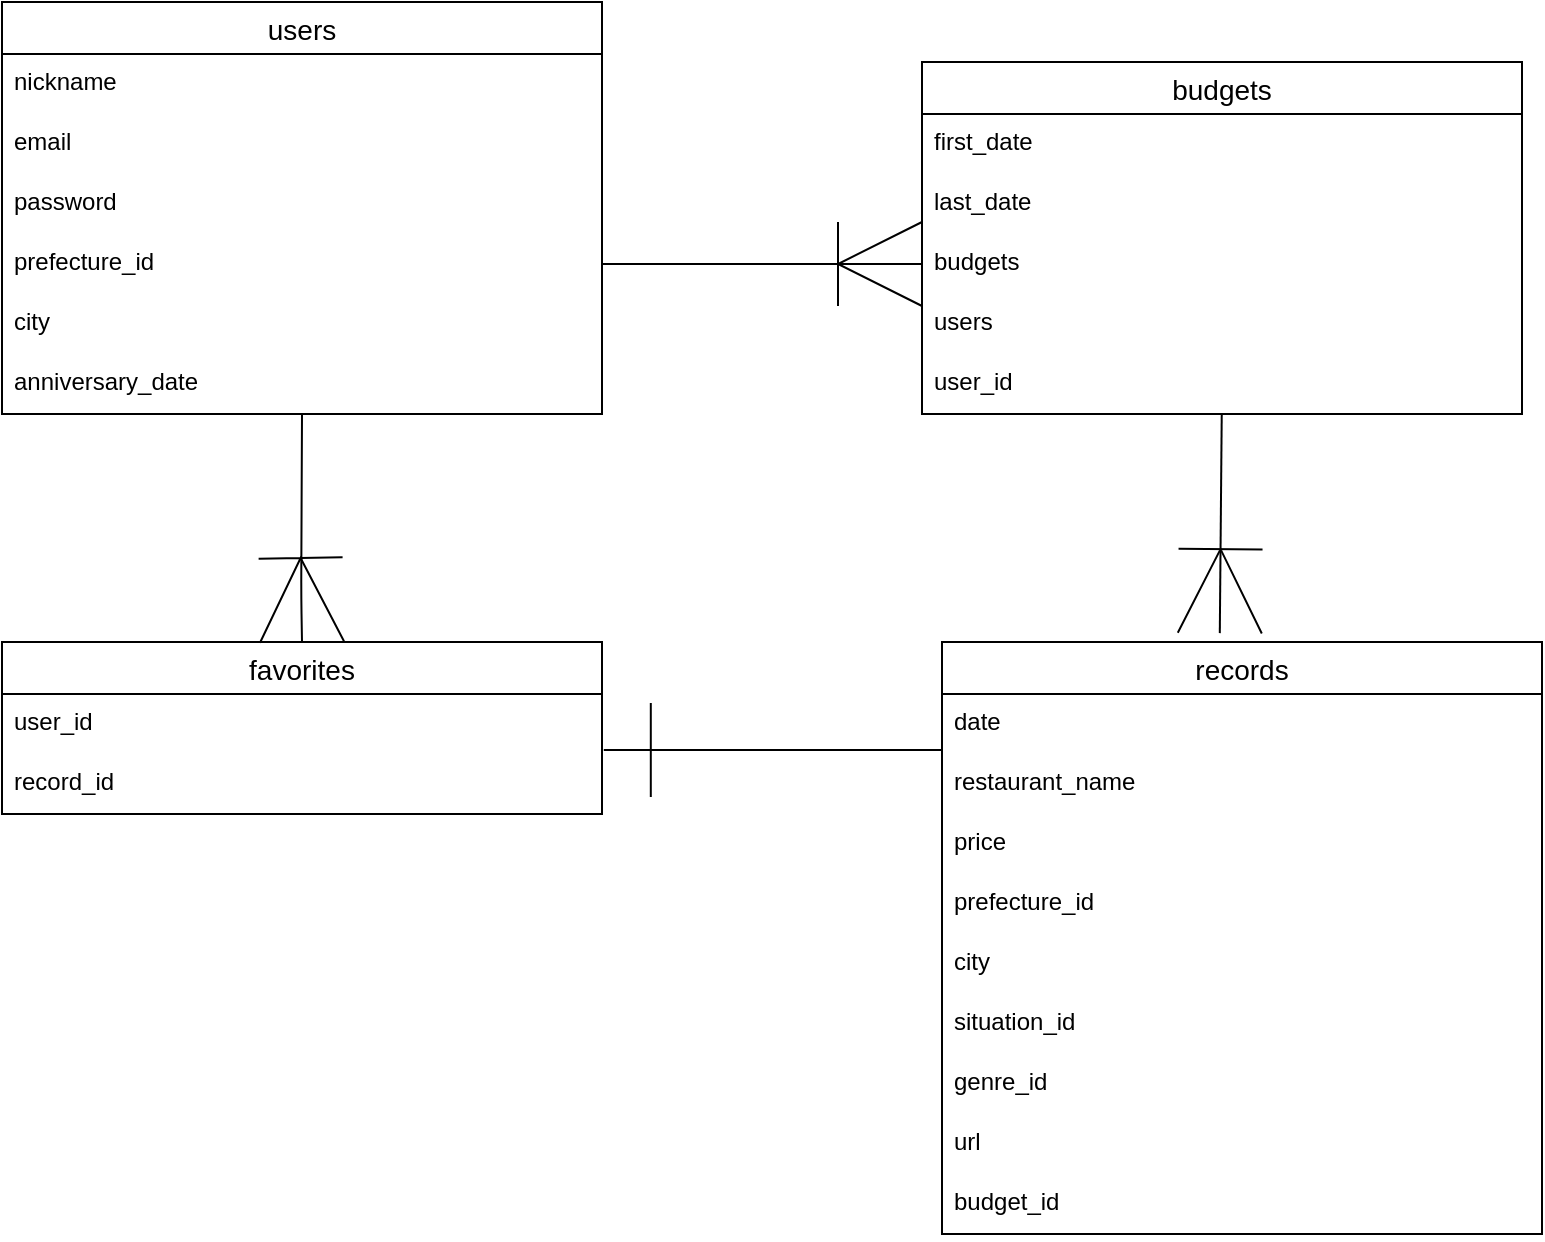 <mxfile>
    <diagram id="WNBrTy4EXudbZ9iz4nev" name="ページ1">
        <mxGraphModel dx="562" dy="964" grid="1" gridSize="10" guides="1" tooltips="1" connect="1" arrows="1" fold="1" page="1" pageScale="1" pageWidth="827" pageHeight="1169" math="0" shadow="0">
            <root>
                <mxCell id="0"/>
                <mxCell id="1" parent="0"/>
                <mxCell id="3" value="users" style="swimlane;fontStyle=0;childLayout=stackLayout;horizontal=1;startSize=26;horizontalStack=0;resizeParent=1;resizeParentMax=0;resizeLast=0;collapsible=1;marginBottom=0;align=center;fontSize=14;" vertex="1" parent="1">
                    <mxGeometry x="30" y="130" width="300" height="206" as="geometry"/>
                </mxCell>
                <mxCell id="4" value="nickname" style="text;strokeColor=none;fillColor=none;spacingLeft=4;spacingRight=4;overflow=hidden;rotatable=0;points=[[0,0.5],[1,0.5]];portConstraint=eastwest;fontSize=12;" vertex="1" parent="3">
                    <mxGeometry y="26" width="300" height="30" as="geometry"/>
                </mxCell>
                <mxCell id="5" value="email" style="text;strokeColor=none;fillColor=none;spacingLeft=4;spacingRight=4;overflow=hidden;rotatable=0;points=[[0,0.5],[1,0.5]];portConstraint=eastwest;fontSize=12;" vertex="1" parent="3">
                    <mxGeometry y="56" width="300" height="30" as="geometry"/>
                </mxCell>
                <mxCell id="6" value="password" style="text;strokeColor=none;fillColor=none;spacingLeft=4;spacingRight=4;overflow=hidden;rotatable=0;points=[[0,0.5],[1,0.5]];portConstraint=eastwest;fontSize=12;" vertex="1" parent="3">
                    <mxGeometry y="86" width="300" height="30" as="geometry"/>
                </mxCell>
                <mxCell id="37" value="prefecture_id" style="text;strokeColor=none;fillColor=none;spacingLeft=4;spacingRight=4;overflow=hidden;rotatable=0;points=[[0,0.5],[1,0.5]];portConstraint=eastwest;fontSize=12;" vertex="1" parent="3">
                    <mxGeometry y="116" width="300" height="30" as="geometry"/>
                </mxCell>
                <mxCell id="41" value="city" style="text;strokeColor=none;fillColor=none;spacingLeft=4;spacingRight=4;overflow=hidden;rotatable=0;points=[[0,0.5],[1,0.5]];portConstraint=eastwest;fontSize=12;" vertex="1" parent="3">
                    <mxGeometry y="146" width="300" height="30" as="geometry"/>
                </mxCell>
                <mxCell id="11" value="anniversary_date" style="text;strokeColor=none;fillColor=none;spacingLeft=4;spacingRight=4;overflow=hidden;rotatable=0;points=[[0,0.5],[1,0.5]];portConstraint=eastwest;fontSize=12;" vertex="1" parent="3">
                    <mxGeometry y="176" width="300" height="30" as="geometry"/>
                </mxCell>
                <mxCell id="13" value="budgets" style="swimlane;fontStyle=0;childLayout=stackLayout;horizontal=1;startSize=26;horizontalStack=0;resizeParent=1;resizeParentMax=0;resizeLast=0;collapsible=1;marginBottom=0;align=center;fontSize=14;" vertex="1" parent="1">
                    <mxGeometry x="490" y="160" width="300" height="176" as="geometry"/>
                </mxCell>
                <mxCell id="14" value="first_date" style="text;strokeColor=none;fillColor=none;spacingLeft=4;spacingRight=4;overflow=hidden;rotatable=0;points=[[0,0.5],[1,0.5]];portConstraint=eastwest;fontSize=12;" vertex="1" parent="13">
                    <mxGeometry y="26" width="300" height="30" as="geometry"/>
                </mxCell>
                <mxCell id="58" value="last_date" style="text;strokeColor=none;fillColor=none;spacingLeft=4;spacingRight=4;overflow=hidden;rotatable=0;points=[[0,0.5],[1,0.5]];portConstraint=eastwest;fontSize=12;" vertex="1" parent="13">
                    <mxGeometry y="56" width="300" height="30" as="geometry"/>
                </mxCell>
                <mxCell id="15" value="budgets" style="text;strokeColor=none;fillColor=none;spacingLeft=4;spacingRight=4;overflow=hidden;rotatable=0;points=[[0,0.5],[1,0.5]];portConstraint=eastwest;fontSize=12;" vertex="1" parent="13">
                    <mxGeometry y="86" width="300" height="30" as="geometry"/>
                </mxCell>
                <mxCell id="16" value="users" style="text;strokeColor=none;fillColor=none;spacingLeft=4;spacingRight=4;overflow=hidden;rotatable=0;points=[[0,0.5],[1,0.5]];portConstraint=eastwest;fontSize=12;" vertex="1" parent="13">
                    <mxGeometry y="116" width="300" height="30" as="geometry"/>
                </mxCell>
                <mxCell id="23" value="user_id" style="text;strokeColor=none;fillColor=none;spacingLeft=4;spacingRight=4;overflow=hidden;rotatable=0;points=[[0,0.5],[1,0.5]];portConstraint=eastwest;fontSize=12;" vertex="1" parent="13">
                    <mxGeometry y="146" width="300" height="30" as="geometry"/>
                </mxCell>
                <mxCell id="56" style="edgeStyle=elbowEdgeStyle;html=1;entryX=1.003;entryY=-0.067;entryDx=0;entryDy=0;entryPerimeter=0;elbow=vertical;endArrow=ERone;endFill=0;endSize=45;" edge="1" parent="1" source="24" target="29">
                    <mxGeometry relative="1" as="geometry"/>
                </mxCell>
                <mxCell id="24" value="records" style="swimlane;fontStyle=0;childLayout=stackLayout;horizontal=1;startSize=26;horizontalStack=0;resizeParent=1;resizeParentMax=0;resizeLast=0;collapsible=1;marginBottom=0;align=center;fontSize=14;" vertex="1" parent="1">
                    <mxGeometry x="500" y="450" width="300" height="296" as="geometry"/>
                </mxCell>
                <mxCell id="54" value="date" style="text;strokeColor=none;fillColor=none;spacingLeft=4;spacingRight=4;overflow=hidden;rotatable=0;points=[[0,0.5],[1,0.5]];portConstraint=eastwest;fontSize=12;" vertex="1" parent="24">
                    <mxGeometry y="26" width="300" height="30" as="geometry"/>
                </mxCell>
                <mxCell id="25" value="restaurant_name" style="text;strokeColor=none;fillColor=none;spacingLeft=4;spacingRight=4;overflow=hidden;rotatable=0;points=[[0,0.5],[1,0.5]];portConstraint=eastwest;fontSize=12;" vertex="1" parent="24">
                    <mxGeometry y="56" width="300" height="30" as="geometry"/>
                </mxCell>
                <mxCell id="39" value="price" style="text;strokeColor=none;fillColor=none;spacingLeft=4;spacingRight=4;overflow=hidden;rotatable=0;points=[[0,0.5],[1,0.5]];portConstraint=eastwest;fontSize=12;" vertex="1" parent="24">
                    <mxGeometry y="86" width="300" height="30" as="geometry"/>
                </mxCell>
                <mxCell id="26" value="prefecture_id" style="text;strokeColor=none;fillColor=none;spacingLeft=4;spacingRight=4;overflow=hidden;rotatable=0;points=[[0,0.5],[1,0.5]];portConstraint=eastwest;fontSize=12;" vertex="1" parent="24">
                    <mxGeometry y="116" width="300" height="30" as="geometry"/>
                </mxCell>
                <mxCell id="38" value="city" style="text;strokeColor=none;fillColor=none;spacingLeft=4;spacingRight=4;overflow=hidden;rotatable=0;points=[[0,0.5],[1,0.5]];portConstraint=eastwest;fontSize=12;" vertex="1" parent="24">
                    <mxGeometry y="146" width="300" height="30" as="geometry"/>
                </mxCell>
                <mxCell id="40" value="situation_id&#10;&#10;&#10;" style="text;strokeColor=none;fillColor=none;spacingLeft=4;spacingRight=4;overflow=hidden;rotatable=0;points=[[0,0.5],[1,0.5]];portConstraint=eastwest;fontSize=12;" vertex="1" parent="24">
                    <mxGeometry y="176" width="300" height="30" as="geometry"/>
                </mxCell>
                <mxCell id="42" value="genre_id" style="text;strokeColor=none;fillColor=none;spacingLeft=4;spacingRight=4;overflow=hidden;rotatable=0;points=[[0,0.5],[1,0.5]];portConstraint=eastwest;fontSize=12;" vertex="1" parent="24">
                    <mxGeometry y="206" width="300" height="30" as="geometry"/>
                </mxCell>
                <mxCell id="50" value="url" style="text;strokeColor=none;fillColor=none;spacingLeft=4;spacingRight=4;overflow=hidden;rotatable=0;points=[[0,0.5],[1,0.5]];portConstraint=eastwest;fontSize=12;" vertex="1" parent="24">
                    <mxGeometry y="236" width="300" height="30" as="geometry"/>
                </mxCell>
                <mxCell id="52" value="budget_id" style="text;strokeColor=none;fillColor=none;spacingLeft=4;spacingRight=4;overflow=hidden;rotatable=0;points=[[0,0.5],[1,0.5]];portConstraint=eastwest;fontSize=12;" vertex="1" parent="24">
                    <mxGeometry y="266" width="300" height="30" as="geometry"/>
                </mxCell>
                <mxCell id="27" value="favorites" style="swimlane;fontStyle=0;childLayout=stackLayout;horizontal=1;startSize=26;horizontalStack=0;resizeParent=1;resizeParentMax=0;resizeLast=0;collapsible=1;marginBottom=0;align=center;fontSize=14;" vertex="1" parent="1">
                    <mxGeometry x="30" y="450" width="300" height="86" as="geometry"/>
                </mxCell>
                <mxCell id="28" value="user_id" style="text;strokeColor=none;fillColor=none;spacingLeft=4;spacingRight=4;overflow=hidden;rotatable=0;points=[[0,0.5],[1,0.5]];portConstraint=eastwest;fontSize=12;" vertex="1" parent="27">
                    <mxGeometry y="26" width="300" height="30" as="geometry"/>
                </mxCell>
                <mxCell id="29" value="record_id" style="text;strokeColor=none;fillColor=none;spacingLeft=4;spacingRight=4;overflow=hidden;rotatable=0;points=[[0,0.5],[1,0.5]];portConstraint=eastwest;fontSize=12;" vertex="1" parent="27">
                    <mxGeometry y="56" width="300" height="30" as="geometry"/>
                </mxCell>
                <mxCell id="35" style="edgeStyle=none;html=1;exitX=1;exitY=0.5;exitDx=0;exitDy=0;entryX=0;entryY=0.5;entryDx=0;entryDy=0;endArrow=ERoneToMany;endFill=0;endSize=40;targetPerimeterSpacing=0;startSize=6;jumpSize=10;" edge="1" parent="1">
                    <mxGeometry relative="1" as="geometry">
                        <Array as="points"/>
                        <mxPoint x="330" y="261" as="sourcePoint"/>
                        <mxPoint x="490" y="261" as="targetPoint"/>
                    </mxGeometry>
                </mxCell>
                <mxCell id="47" style="edgeStyle=none;jumpSize=10;html=1;endArrow=ERoneToMany;endFill=0;startSize=6;endSize=40;targetPerimeterSpacing=0;entryX=0.463;entryY=-0.015;entryDx=0;entryDy=0;entryPerimeter=0;" edge="1" parent="1" source="23" target="24">
                    <mxGeometry relative="1" as="geometry">
                        <mxPoint x="343.542" y="329.39" as="sourcePoint"/>
                        <mxPoint x="330" y="640" as="targetPoint"/>
                    </mxGeometry>
                </mxCell>
                <mxCell id="57" style="edgeStyle=none;jumpSize=10;html=1;endArrow=ERoneToMany;endFill=0;startSize=6;endSize=40;targetPerimeterSpacing=0;" edge="1" parent="1">
                    <mxGeometry relative="1" as="geometry">
                        <mxPoint x="180" y="336" as="sourcePoint"/>
                        <mxPoint x="180" y="450" as="targetPoint"/>
                        <Array as="points">
                            <mxPoint x="179.6" y="426"/>
                        </Array>
                    </mxGeometry>
                </mxCell>
            </root>
        </mxGraphModel>
    </diagram>
</mxfile>